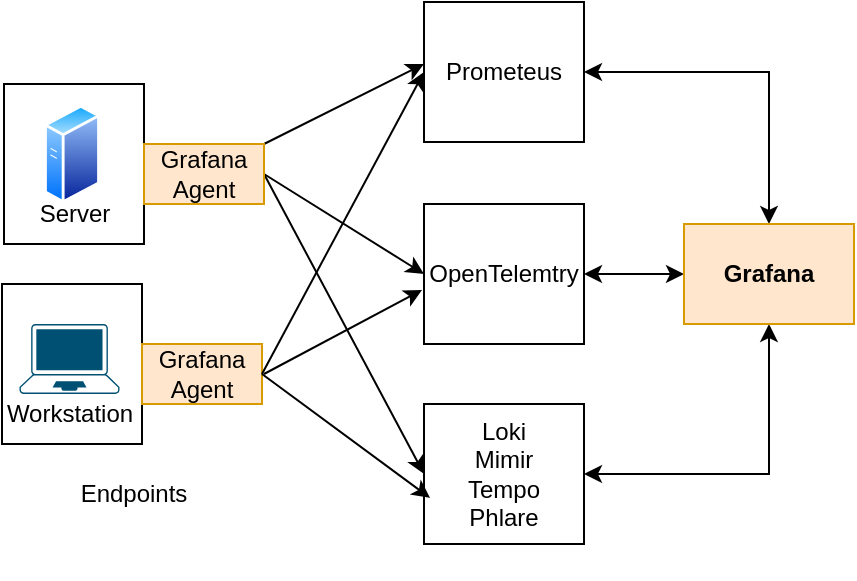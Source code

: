 <mxfile version="21.2.9" type="device">
  <diagram name="Page-1" id="RIBbG5qZGmllURkXTkt4">
    <mxGraphModel dx="1434" dy="782" grid="1" gridSize="10" guides="1" tooltips="1" connect="1" arrows="1" fold="1" page="1" pageScale="1" pageWidth="850" pageHeight="1100" math="0" shadow="0">
      <root>
        <mxCell id="0" />
        <mxCell id="1" parent="0" />
        <mxCell id="rxWOuthaQ6ftUKYUlC2r-3" value="Prometeus" style="rounded=0;whiteSpace=wrap;html=1;fillColor=none;" vertex="1" parent="1">
          <mxGeometry x="240" y="99" width="80" height="70" as="geometry" />
        </mxCell>
        <mxCell id="rxWOuthaQ6ftUKYUlC2r-54" value="" style="group" vertex="1" connectable="0" parent="1">
          <mxGeometry x="29" y="190" width="130" height="197.5" as="geometry" />
        </mxCell>
        <mxCell id="rxWOuthaQ6ftUKYUlC2r-17" value="" style="points=[[0.13,0.02,0],[0.5,0,0],[0.87,0.02,0],[0.885,0.4,0],[0.985,0.985,0],[0.5,1,0],[0.015,0.985,0],[0.115,0.4,0]];verticalLabelPosition=bottom;sketch=0;html=1;verticalAlign=top;aspect=fixed;align=center;pointerEvents=1;shape=mxgraph.cisco19.laptop;fillColor=#005073;strokeColor=none;" vertex="1" parent="rxWOuthaQ6ftUKYUlC2r-54">
          <mxGeometry x="8.75" y="70" width="50" height="35" as="geometry" />
        </mxCell>
        <mxCell id="rxWOuthaQ6ftUKYUlC2r-23" value="Workstation" style="text;html=1;strokeColor=none;fillColor=none;align=center;verticalAlign=middle;whiteSpace=wrap;rounded=0;" vertex="1" parent="rxWOuthaQ6ftUKYUlC2r-54">
          <mxGeometry x="3.75" y="100" width="60" height="30" as="geometry" />
        </mxCell>
        <mxCell id="rxWOuthaQ6ftUKYUlC2r-29" value="" style="rounded=0;whiteSpace=wrap;html=1;fillColor=none;" vertex="1" parent="rxWOuthaQ6ftUKYUlC2r-54">
          <mxGeometry y="50" width="70" height="80" as="geometry" />
        </mxCell>
        <mxCell id="rxWOuthaQ6ftUKYUlC2r-69" value="&lt;div&gt;Grafana&lt;/div&gt;&lt;div&gt;Agent&lt;br&gt;&lt;/div&gt;" style="rounded=0;whiteSpace=wrap;html=1;fillColor=#ffe6cc;strokeColor=#d79b00;" vertex="1" parent="rxWOuthaQ6ftUKYUlC2r-54">
          <mxGeometry x="70" y="80" width="60" height="30" as="geometry" />
        </mxCell>
        <mxCell id="rxWOuthaQ6ftUKYUlC2r-58" value="Endpoints" style="text;html=1;strokeColor=none;fillColor=none;align=center;verticalAlign=middle;whiteSpace=wrap;rounded=0;" vertex="1" parent="rxWOuthaQ6ftUKYUlC2r-54">
          <mxGeometry x="21" y="140" width="90" height="30" as="geometry" />
        </mxCell>
        <mxCell id="rxWOuthaQ6ftUKYUlC2r-55" value="" style="group" vertex="1" connectable="0" parent="1">
          <mxGeometry x="30" y="140" width="70" height="80" as="geometry" />
        </mxCell>
        <mxCell id="rxWOuthaQ6ftUKYUlC2r-16" value="" style="rounded=0;whiteSpace=wrap;html=1;fillColor=none;movable=1;resizable=1;rotatable=1;deletable=1;editable=1;locked=0;connectable=1;" vertex="1" parent="rxWOuthaQ6ftUKYUlC2r-55">
          <mxGeometry width="70" height="80" as="geometry" />
        </mxCell>
        <mxCell id="rxWOuthaQ6ftUKYUlC2r-20" value="" style="image;aspect=fixed;perimeter=ellipsePerimeter;html=1;align=center;shadow=0;dashed=0;spacingTop=3;image=img/lib/active_directory/generic_server.svg;movable=1;resizable=1;rotatable=1;deletable=1;editable=1;locked=0;connectable=1;" vertex="1" parent="rxWOuthaQ6ftUKYUlC2r-55">
          <mxGeometry x="20" y="10" width="28.0" height="50" as="geometry" />
        </mxCell>
        <mxCell id="rxWOuthaQ6ftUKYUlC2r-22" value="Server" style="text;html=1;strokeColor=none;fillColor=none;align=center;verticalAlign=middle;whiteSpace=wrap;rounded=0;movable=1;resizable=1;rotatable=1;deletable=1;editable=1;locked=0;connectable=1;" vertex="1" parent="rxWOuthaQ6ftUKYUlC2r-55">
          <mxGeometry x="11.63" y="50" width="46.75" height="30" as="geometry" />
        </mxCell>
        <mxCell id="rxWOuthaQ6ftUKYUlC2r-73" style="rounded=0;orthogonalLoop=1;jettySize=auto;html=1;" edge="1" parent="1" source="rxWOuthaQ6ftUKYUlC2r-57">
          <mxGeometry relative="1" as="geometry">
            <mxPoint x="240" y="130" as="targetPoint" />
          </mxGeometry>
        </mxCell>
        <mxCell id="rxWOuthaQ6ftUKYUlC2r-74" style="rounded=0;orthogonalLoop=1;jettySize=auto;html=1;entryX=0;entryY=0.5;entryDx=0;entryDy=0;exitX=1;exitY=0.5;exitDx=0;exitDy=0;" edge="1" parent="1" source="rxWOuthaQ6ftUKYUlC2r-57" target="rxWOuthaQ6ftUKYUlC2r-71">
          <mxGeometry relative="1" as="geometry" />
        </mxCell>
        <mxCell id="rxWOuthaQ6ftUKYUlC2r-75" style="rounded=0;orthogonalLoop=1;jettySize=auto;html=1;entryX=0;entryY=0.5;entryDx=0;entryDy=0;exitX=1;exitY=0.5;exitDx=0;exitDy=0;" edge="1" parent="1" source="rxWOuthaQ6ftUKYUlC2r-57" target="rxWOuthaQ6ftUKYUlC2r-72">
          <mxGeometry relative="1" as="geometry" />
        </mxCell>
        <mxCell id="rxWOuthaQ6ftUKYUlC2r-57" value="&lt;div&gt;Grafana&lt;/div&gt;&lt;div&gt;Agent&lt;br&gt;&lt;/div&gt;" style="rounded=0;whiteSpace=wrap;html=1;fillColor=#ffe6cc;strokeColor=#d79b00;" vertex="1" parent="1">
          <mxGeometry x="100" y="170" width="60" height="30" as="geometry" />
        </mxCell>
        <mxCell id="rxWOuthaQ6ftUKYUlC2r-81" style="edgeStyle=orthogonalEdgeStyle;rounded=0;orthogonalLoop=1;jettySize=auto;html=1;startArrow=classic;startFill=1;" edge="1" parent="1" source="rxWOuthaQ6ftUKYUlC2r-71" target="rxWOuthaQ6ftUKYUlC2r-79">
          <mxGeometry relative="1" as="geometry" />
        </mxCell>
        <mxCell id="rxWOuthaQ6ftUKYUlC2r-71" value="OpenTelemtry" style="rounded=0;whiteSpace=wrap;html=1;fillColor=none;" vertex="1" parent="1">
          <mxGeometry x="240" y="200" width="80" height="70" as="geometry" />
        </mxCell>
        <mxCell id="rxWOuthaQ6ftUKYUlC2r-72" value="&lt;div&gt;Loki&lt;/div&gt;&lt;div&gt;Mimir&lt;/div&gt;&lt;div&gt;Tempo&lt;/div&gt;&lt;div&gt;Phlare&lt;br&gt;&lt;/div&gt;" style="rounded=0;whiteSpace=wrap;html=1;fillColor=none;" vertex="1" parent="1">
          <mxGeometry x="240" y="300" width="80" height="70" as="geometry" />
        </mxCell>
        <mxCell id="rxWOuthaQ6ftUKYUlC2r-76" style="rounded=0;orthogonalLoop=1;jettySize=auto;html=1;entryX=0;entryY=0.5;entryDx=0;entryDy=0;exitX=1;exitY=0.5;exitDx=0;exitDy=0;" edge="1" parent="1" source="rxWOuthaQ6ftUKYUlC2r-69" target="rxWOuthaQ6ftUKYUlC2r-3">
          <mxGeometry relative="1" as="geometry" />
        </mxCell>
        <mxCell id="rxWOuthaQ6ftUKYUlC2r-77" style="rounded=0;orthogonalLoop=1;jettySize=auto;html=1;entryX=-0.012;entryY=0.614;entryDx=0;entryDy=0;entryPerimeter=0;" edge="1" parent="1" target="rxWOuthaQ6ftUKYUlC2r-71">
          <mxGeometry relative="1" as="geometry">
            <mxPoint x="160" y="285" as="sourcePoint" />
          </mxGeometry>
        </mxCell>
        <mxCell id="rxWOuthaQ6ftUKYUlC2r-78" style="rounded=0;orthogonalLoop=1;jettySize=auto;html=1;entryX=0.038;entryY=0.671;entryDx=0;entryDy=0;exitX=1;exitY=0.5;exitDx=0;exitDy=0;entryPerimeter=0;" edge="1" parent="1" source="rxWOuthaQ6ftUKYUlC2r-69" target="rxWOuthaQ6ftUKYUlC2r-72">
          <mxGeometry relative="1" as="geometry" />
        </mxCell>
        <mxCell id="rxWOuthaQ6ftUKYUlC2r-80" style="edgeStyle=orthogonalEdgeStyle;rounded=0;orthogonalLoop=1;jettySize=auto;html=1;entryX=1;entryY=0.5;entryDx=0;entryDy=0;startArrow=classic;startFill=1;" edge="1" parent="1" source="rxWOuthaQ6ftUKYUlC2r-79" target="rxWOuthaQ6ftUKYUlC2r-3">
          <mxGeometry relative="1" as="geometry">
            <Array as="points">
              <mxPoint x="413" y="134" />
            </Array>
          </mxGeometry>
        </mxCell>
        <mxCell id="rxWOuthaQ6ftUKYUlC2r-82" style="edgeStyle=orthogonalEdgeStyle;rounded=0;orthogonalLoop=1;jettySize=auto;html=1;entryX=1;entryY=0.5;entryDx=0;entryDy=0;startArrow=classic;startFill=1;" edge="1" parent="1" source="rxWOuthaQ6ftUKYUlC2r-79" target="rxWOuthaQ6ftUKYUlC2r-72">
          <mxGeometry relative="1" as="geometry">
            <Array as="points">
              <mxPoint x="413" y="335" />
            </Array>
          </mxGeometry>
        </mxCell>
        <mxCell id="rxWOuthaQ6ftUKYUlC2r-79" value="&lt;div&gt;&lt;b&gt;Grafana&lt;/b&gt;&lt;/div&gt;" style="rounded=0;whiteSpace=wrap;html=1;fillColor=#ffe6cc;strokeColor=#d79b00;" vertex="1" parent="1">
          <mxGeometry x="370" y="210" width="85" height="50" as="geometry" />
        </mxCell>
      </root>
    </mxGraphModel>
  </diagram>
</mxfile>
